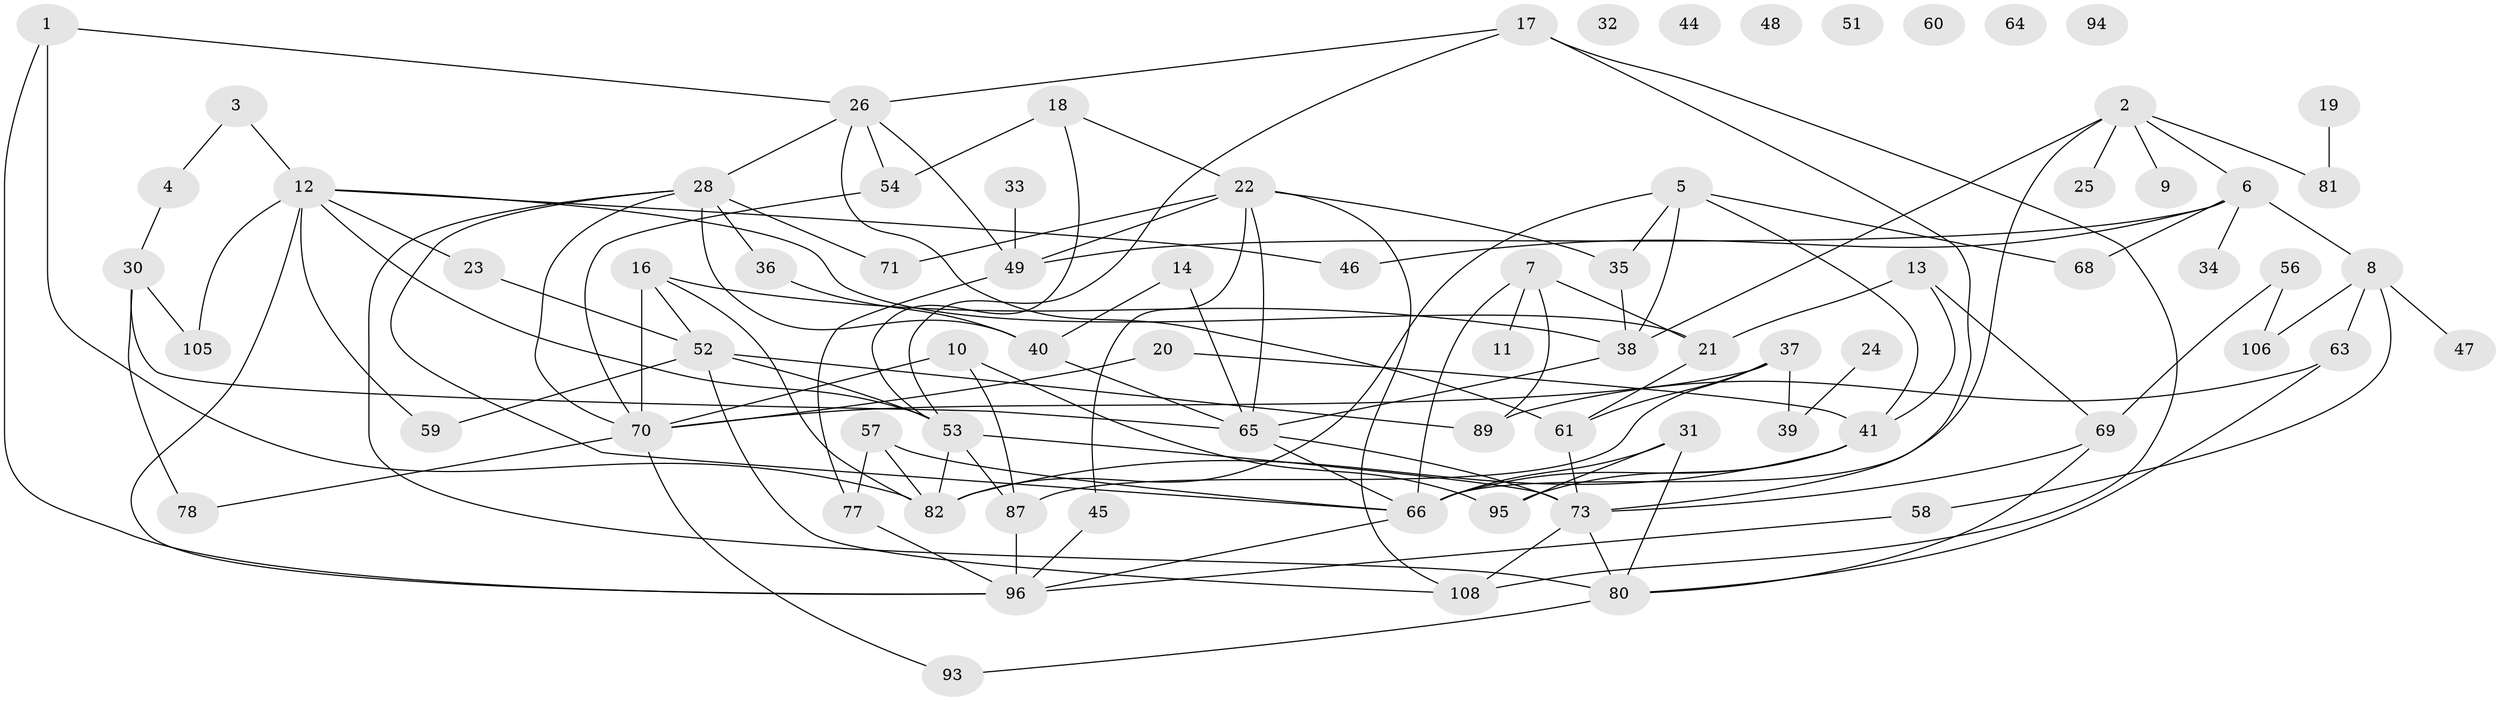 // Generated by graph-tools (version 1.1) at 2025/23/03/03/25 07:23:26]
// undirected, 77 vertices, 127 edges
graph export_dot {
graph [start="1"]
  node [color=gray90,style=filled];
  1;
  2 [super="+15"];
  3;
  4;
  5 [super="+29"];
  6 [super="+92"];
  7 [super="+79"];
  8 [super="+42"];
  9;
  10 [super="+27"];
  11;
  12 [super="+97"];
  13 [super="+83"];
  14;
  16 [super="+72"];
  17 [super="+75"];
  18 [super="+88"];
  19;
  20;
  21;
  22 [super="+103"];
  23;
  24;
  25;
  26 [super="+86"];
  28 [super="+90"];
  30 [super="+62"];
  31 [super="+55"];
  32;
  33;
  34 [super="+43"];
  35;
  36;
  37;
  38 [super="+76"];
  39;
  40 [super="+67"];
  41 [super="+102"];
  44;
  45;
  46;
  47;
  48;
  49 [super="+50"];
  51;
  52 [super="+74"];
  53 [super="+99"];
  54;
  56;
  57;
  58;
  59;
  60 [super="+101"];
  61 [super="+91"];
  63;
  64;
  65 [super="+107"];
  66 [super="+104"];
  68;
  69;
  70 [super="+84"];
  71;
  73 [super="+85"];
  77;
  78;
  80 [super="+98"];
  81;
  82 [super="+109"];
  87;
  89;
  93;
  94;
  95;
  96 [super="+100"];
  105;
  106;
  108;
  1 -- 26;
  1 -- 82 [weight=2];
  1 -- 96;
  2 -- 9;
  2 -- 25;
  2 -- 38;
  2 -- 81;
  2 -- 66;
  2 -- 6;
  3 -- 4;
  3 -- 12;
  4 -- 30;
  5 -- 82;
  5 -- 35;
  5 -- 68;
  5 -- 41;
  5 -- 38;
  6 -- 46;
  6 -- 68;
  6 -- 49;
  6 -- 8;
  6 -- 34;
  7 -- 11;
  7 -- 21;
  7 -- 89;
  7 -- 66;
  8 -- 106;
  8 -- 58;
  8 -- 47;
  8 -- 63;
  10 -- 95;
  10 -- 70;
  10 -- 87;
  12 -- 46;
  12 -- 53;
  12 -- 105;
  12 -- 21;
  12 -- 23;
  12 -- 59;
  12 -- 96;
  13 -- 69;
  13 -- 41;
  13 -- 21;
  14 -- 40;
  14 -- 65;
  16 -- 70 [weight=2];
  16 -- 38;
  16 -- 52 [weight=2];
  16 -- 82;
  17 -- 53;
  17 -- 108;
  17 -- 73;
  17 -- 26;
  18 -- 53;
  18 -- 54;
  18 -- 22;
  19 -- 81;
  20 -- 41;
  20 -- 70;
  21 -- 61;
  22 -- 45;
  22 -- 71;
  22 -- 108;
  22 -- 49;
  22 -- 65;
  22 -- 35;
  23 -- 52;
  24 -- 39;
  26 -- 28;
  26 -- 49;
  26 -- 61;
  26 -- 54;
  28 -- 70;
  28 -- 80;
  28 -- 66;
  28 -- 36;
  28 -- 71;
  28 -- 40;
  30 -- 65;
  30 -- 78;
  30 -- 105;
  31 -- 66;
  31 -- 80;
  31 -- 95;
  33 -- 49;
  35 -- 38;
  36 -- 40;
  37 -- 39;
  37 -- 87;
  37 -- 61;
  37 -- 70;
  38 -- 65;
  40 -- 65;
  41 -- 82;
  41 -- 95;
  41 -- 66;
  45 -- 96;
  49 -- 77;
  52 -- 53;
  52 -- 89;
  52 -- 108;
  52 -- 59;
  53 -- 82 [weight=2];
  53 -- 87;
  53 -- 73;
  54 -- 70;
  56 -- 69;
  56 -- 106;
  57 -- 66;
  57 -- 77;
  57 -- 82;
  58 -- 96;
  61 -- 73;
  63 -- 89;
  63 -- 80;
  65 -- 66;
  65 -- 73;
  66 -- 96;
  69 -- 73;
  69 -- 80;
  70 -- 93;
  70 -- 78;
  73 -- 80;
  73 -- 108;
  77 -- 96;
  80 -- 93;
  87 -- 96;
}

